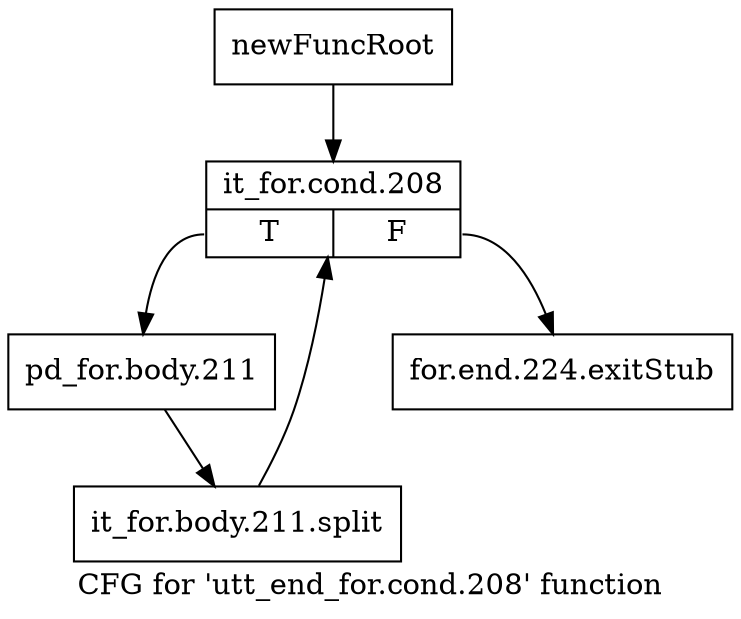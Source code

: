 digraph "CFG for 'utt_end_for.cond.208' function" {
	label="CFG for 'utt_end_for.cond.208' function";

	Node0x1354e40 [shape=record,label="{newFuncRoot}"];
	Node0x1354e40 -> Node0x1354ee0;
	Node0x1354e90 [shape=record,label="{for.end.224.exitStub}"];
	Node0x1354ee0 [shape=record,label="{it_for.cond.208|{<s0>T|<s1>F}}"];
	Node0x1354ee0:s0 -> Node0x1354f30;
	Node0x1354ee0:s1 -> Node0x1354e90;
	Node0x1354f30 [shape=record,label="{pd_for.body.211}"];
	Node0x1354f30 -> Node0x1616100;
	Node0x1616100 [shape=record,label="{it_for.body.211.split}"];
	Node0x1616100 -> Node0x1354ee0;
}
